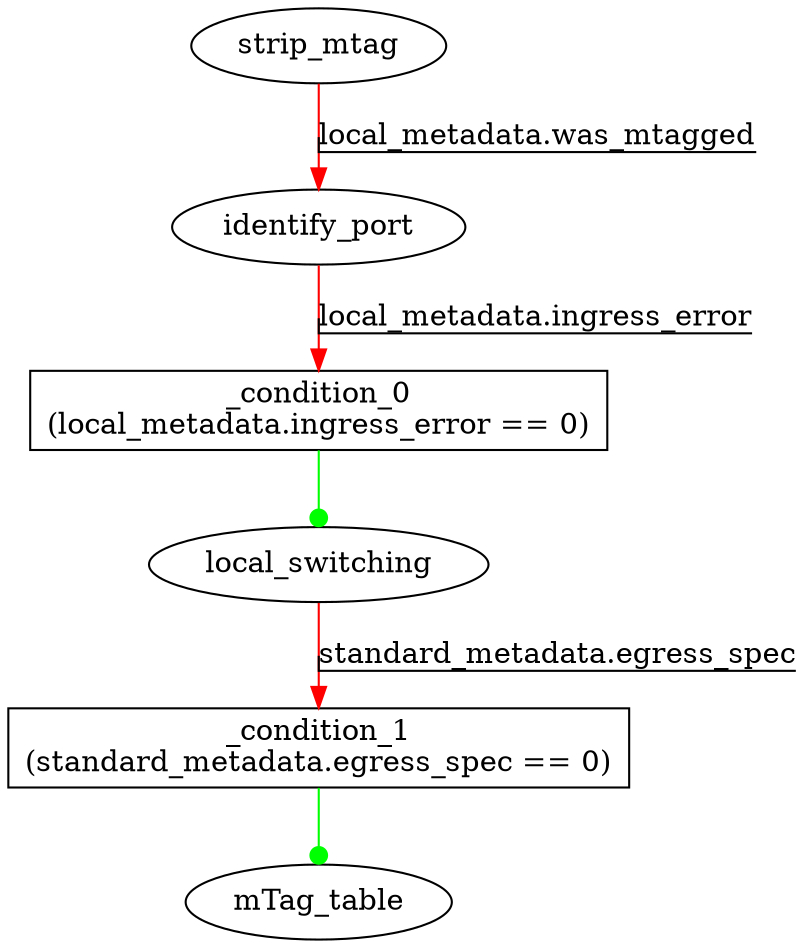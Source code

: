 digraph ingress {
_condition_1 [shape=box label="_condition_1\n(standard_metadata.egress_spec == 0)"];
_condition_0 [shape=box label="_condition_0\n(local_metadata.ingress_error == 0)"];
strip_mtag -> identify_port [color=red label="local_metadata.was_mtagged" decorate=true];
identify_port -> _condition_0 [color=red label="local_metadata.ingress_error" decorate=true];
_condition_1 -> mTag_table [color=green label="" decorate=true arrowhead = dot];
_condition_0 -> local_switching [color=green label="" decorate=true arrowhead = dot];
local_switching -> _condition_1 [color=red label="standard_metadata.egress_spec" decorate=true];
}
